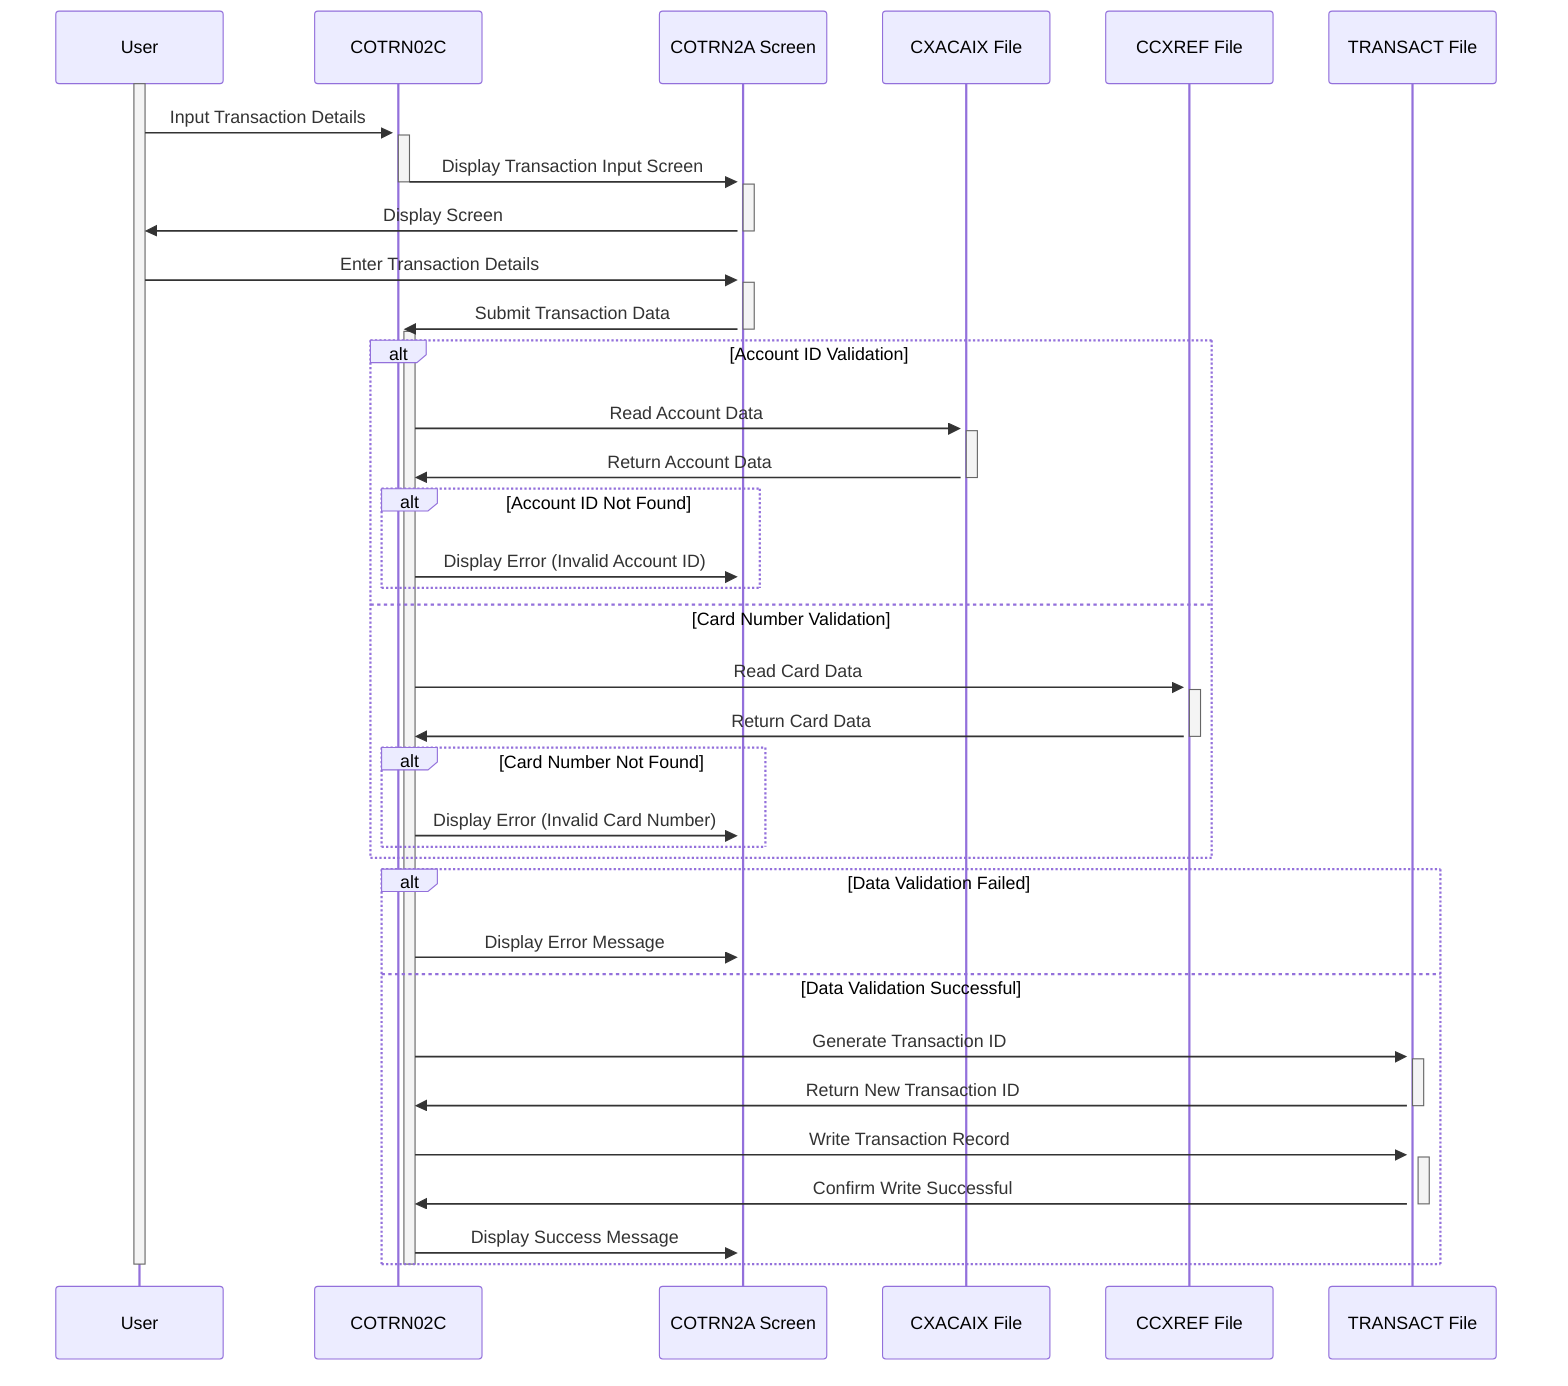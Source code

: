 sequenceDiagram
    participant User
    participant COTRN02C
    participant COTRN2A Screen
    participant CXACAIX File
    participant CCXREF File
    participant TRANSACT File

    activate User
    User->>+COTRN02C: Input Transaction Details
    activate COTRN02C
    COTRN02C->>+COTRN2A Screen: Display Transaction Input Screen
    deactivate COTRN02C
    activate COTRN2A Screen
    COTRN2A Screen->>-User: Display Screen
    User->>+COTRN2A Screen: Enter Transaction Details
    COTRN2A Screen->>+COTRN02C: Submit Transaction Data
    deactivate COTRN2A Screen
    activate COTRN02C
    alt Account ID Validation
        COTRN02C->>+CXACAIX File: Read Account Data
        activate CXACAIX File
        CXACAIX File->>COTRN02C: Return Account Data
        deactivate CXACAIX File
        alt Account ID Not Found
            COTRN02C->>+COTRN2A Screen: Display Error (Invalid Account ID)
        end
    else Card Number Validation
        COTRN02C->>+CCXREF File: Read Card Data
        activate CCXREF File
        CCXREF File->>COTRN02C: Return Card Data
        deactivate CCXREF File
        alt Card Number Not Found
            COTRN02C->>+COTRN2A Screen: Display Error (Invalid Card Number)
        end
    end
    alt Data Validation Failed
        COTRN02C->>+COTRN2A Screen: Display Error Message
    else Data Validation Successful
        COTRN02C->>+TRANSACT File: Generate Transaction ID
        activate TRANSACT File
        TRANSACT File->>COTRN02C: Return New Transaction ID
        deactivate TRANSACT File
        COTRN02C->>+TRANSACT File: Write Transaction Record
        activate TRANSACT File
        TRANSACT File->>COTRN02C: Confirm Write Successful
        deactivate TRANSACT File
        COTRN02C->>+COTRN2A Screen: Display Success Message
    end
    deactivate COTRN02C
    deactivate User